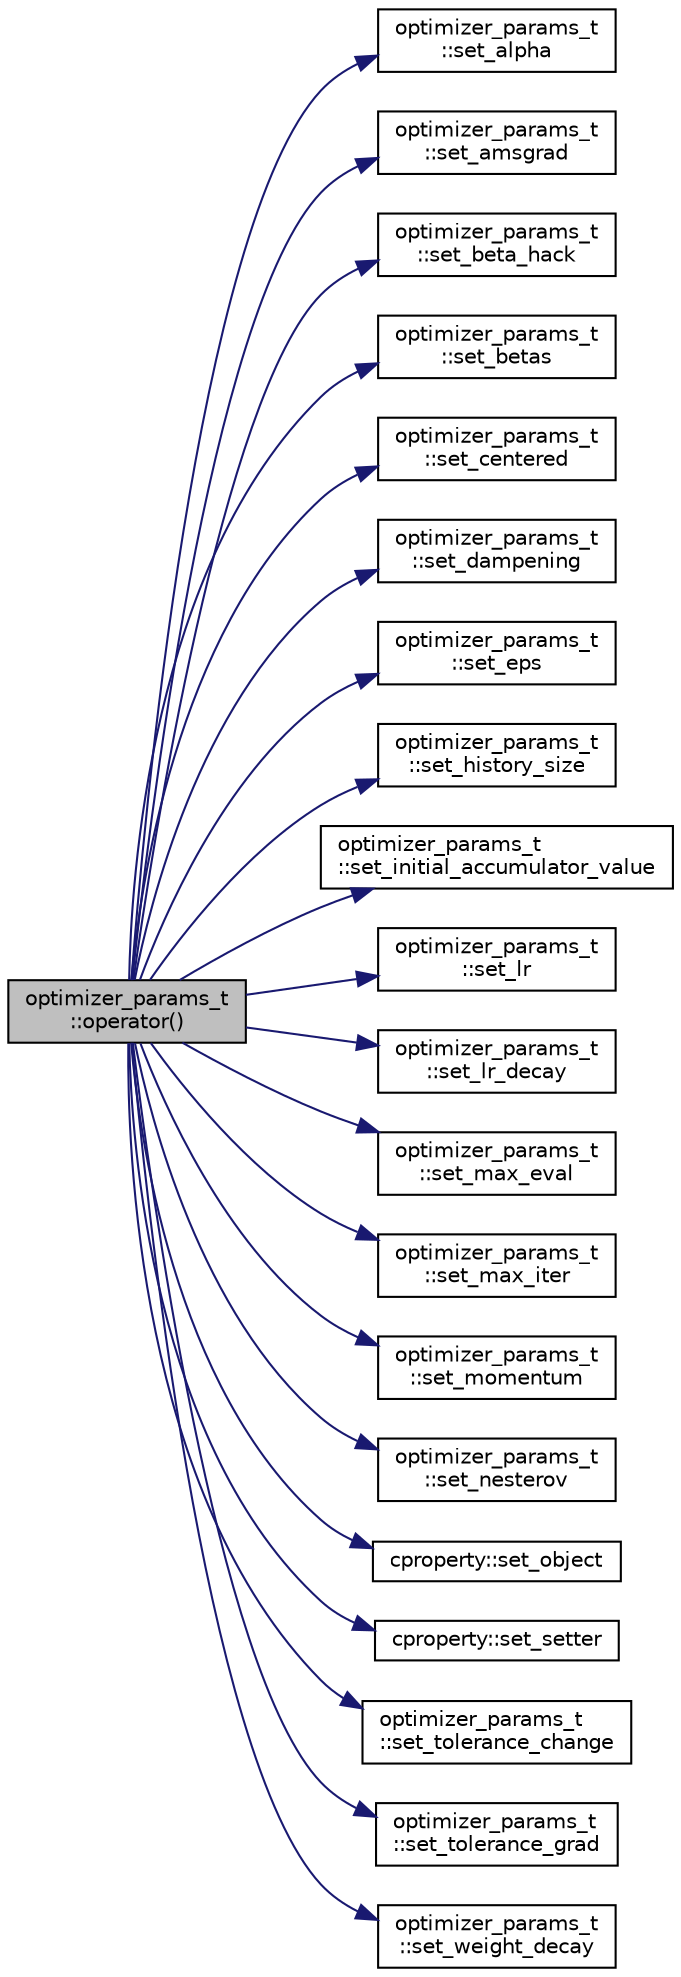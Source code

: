 digraph "optimizer_params_t::operator()"
{
 // INTERACTIVE_SVG=YES
 // LATEX_PDF_SIZE
  edge [fontname="Helvetica",fontsize="10",labelfontname="Helvetica",labelfontsize="10"];
  node [fontname="Helvetica",fontsize="10",shape=record];
  rankdir="LR";
  Node1 [label="optimizer_params_t\l::operator()",height=0.2,width=0.4,color="black", fillcolor="grey75", style="filled", fontcolor="black",tooltip=" "];
  Node1 -> Node2 [color="midnightblue",fontsize="10",style="solid",fontname="Helvetica"];
  Node2 [label="optimizer_params_t\l::set_alpha",height=0.2,width=0.4,color="black", fillcolor="white", style="filled",URL="$structoptimizer__params__t.html#a99afb46790f9820eff97684b563c41b7",tooltip=" "];
  Node1 -> Node3 [color="midnightblue",fontsize="10",style="solid",fontname="Helvetica"];
  Node3 [label="optimizer_params_t\l::set_amsgrad",height=0.2,width=0.4,color="black", fillcolor="white", style="filled",URL="$structoptimizer__params__t.html#a20ad38bad45c5f18ad1bb458c024afed",tooltip=" "];
  Node1 -> Node4 [color="midnightblue",fontsize="10",style="solid",fontname="Helvetica"];
  Node4 [label="optimizer_params_t\l::set_beta_hack",height=0.2,width=0.4,color="black", fillcolor="white", style="filled",URL="$structoptimizer__params__t.html#a090bfcc98bcaaa82ccdbc972e75f5636",tooltip=" "];
  Node1 -> Node5 [color="midnightblue",fontsize="10",style="solid",fontname="Helvetica"];
  Node5 [label="optimizer_params_t\l::set_betas",height=0.2,width=0.4,color="black", fillcolor="white", style="filled",URL="$structoptimizer__params__t.html#a8b1b64be92bd5ccc444608a31e9227b5",tooltip=" "];
  Node1 -> Node6 [color="midnightblue",fontsize="10",style="solid",fontname="Helvetica"];
  Node6 [label="optimizer_params_t\l::set_centered",height=0.2,width=0.4,color="black", fillcolor="white", style="filled",URL="$structoptimizer__params__t.html#a3aa6f3d107e2b96910169b7ca3214ce1",tooltip=" "];
  Node1 -> Node7 [color="midnightblue",fontsize="10",style="solid",fontname="Helvetica"];
  Node7 [label="optimizer_params_t\l::set_dampening",height=0.2,width=0.4,color="black", fillcolor="white", style="filled",URL="$structoptimizer__params__t.html#aad6b164532ae2e389d4d5e9e69b2d225",tooltip=" "];
  Node1 -> Node8 [color="midnightblue",fontsize="10",style="solid",fontname="Helvetica"];
  Node8 [label="optimizer_params_t\l::set_eps",height=0.2,width=0.4,color="black", fillcolor="white", style="filled",URL="$structoptimizer__params__t.html#afc45377e986d38fae9aa4a2a797560d9",tooltip=" "];
  Node1 -> Node9 [color="midnightblue",fontsize="10",style="solid",fontname="Helvetica"];
  Node9 [label="optimizer_params_t\l::set_history_size",height=0.2,width=0.4,color="black", fillcolor="white", style="filled",URL="$structoptimizer__params__t.html#a81a6af047883eed23114dd558d6ebb0b",tooltip=" "];
  Node1 -> Node10 [color="midnightblue",fontsize="10",style="solid",fontname="Helvetica"];
  Node10 [label="optimizer_params_t\l::set_initial_accumulator_value",height=0.2,width=0.4,color="black", fillcolor="white", style="filled",URL="$structoptimizer__params__t.html#a8ebccd384b305e1adde2ade4c45733dd",tooltip=" "];
  Node1 -> Node11 [color="midnightblue",fontsize="10",style="solid",fontname="Helvetica"];
  Node11 [label="optimizer_params_t\l::set_lr",height=0.2,width=0.4,color="black", fillcolor="white", style="filled",URL="$structoptimizer__params__t.html#ac32d7a491a143726089290ed277631ac",tooltip=" "];
  Node1 -> Node12 [color="midnightblue",fontsize="10",style="solid",fontname="Helvetica"];
  Node12 [label="optimizer_params_t\l::set_lr_decay",height=0.2,width=0.4,color="black", fillcolor="white", style="filled",URL="$structoptimizer__params__t.html#ac2e679b6594be0f330e1ccd3575d3080",tooltip=" "];
  Node1 -> Node13 [color="midnightblue",fontsize="10",style="solid",fontname="Helvetica"];
  Node13 [label="optimizer_params_t\l::set_max_eval",height=0.2,width=0.4,color="black", fillcolor="white", style="filled",URL="$structoptimizer__params__t.html#a1fcb52ca0e5ba687f8995d4c5ebc4a32",tooltip=" "];
  Node1 -> Node14 [color="midnightblue",fontsize="10",style="solid",fontname="Helvetica"];
  Node14 [label="optimizer_params_t\l::set_max_iter",height=0.2,width=0.4,color="black", fillcolor="white", style="filled",URL="$structoptimizer__params__t.html#a75ce1824747f583a8c25e8422e93e4a4",tooltip=" "];
  Node1 -> Node15 [color="midnightblue",fontsize="10",style="solid",fontname="Helvetica"];
  Node15 [label="optimizer_params_t\l::set_momentum",height=0.2,width=0.4,color="black", fillcolor="white", style="filled",URL="$structoptimizer__params__t.html#a0e846478db266ebfee8db1d544118ed5",tooltip=" "];
  Node1 -> Node16 [color="midnightblue",fontsize="10",style="solid",fontname="Helvetica"];
  Node16 [label="optimizer_params_t\l::set_nesterov",height=0.2,width=0.4,color="black", fillcolor="white", style="filled",URL="$structoptimizer__params__t.html#aaa3a6687879e3266fd3a1e1fdc6be8d5",tooltip=" "];
  Node1 -> Node17 [color="midnightblue",fontsize="10",style="solid",fontname="Helvetica"];
  Node17 [label="cproperty::set_object",height=0.2,width=0.4,color="black", fillcolor="white", style="filled",URL="$classcproperty.html#a41a70e8e01c9b1a20b94d2dbf1a6b214",tooltip=" "];
  Node1 -> Node18 [color="midnightblue",fontsize="10",style="solid",fontname="Helvetica"];
  Node18 [label="cproperty::set_setter",height=0.2,width=0.4,color="black", fillcolor="white", style="filled",URL="$classcproperty.html#af4583ba4cf4ebc53f870a2de8f110da7",tooltip=" "];
  Node1 -> Node19 [color="midnightblue",fontsize="10",style="solid",fontname="Helvetica"];
  Node19 [label="optimizer_params_t\l::set_tolerance_change",height=0.2,width=0.4,color="black", fillcolor="white", style="filled",URL="$structoptimizer__params__t.html#aa1778d736cd0c6391629d82f711ed489",tooltip=" "];
  Node1 -> Node20 [color="midnightblue",fontsize="10",style="solid",fontname="Helvetica"];
  Node20 [label="optimizer_params_t\l::set_tolerance_grad",height=0.2,width=0.4,color="black", fillcolor="white", style="filled",URL="$structoptimizer__params__t.html#aebb411468b85271613182affcd026b84",tooltip=" "];
  Node1 -> Node21 [color="midnightblue",fontsize="10",style="solid",fontname="Helvetica"];
  Node21 [label="optimizer_params_t\l::set_weight_decay",height=0.2,width=0.4,color="black", fillcolor="white", style="filled",URL="$structoptimizer__params__t.html#a0f7112d2084c684a68fd7f8a0c915dbe",tooltip=" "];
}
